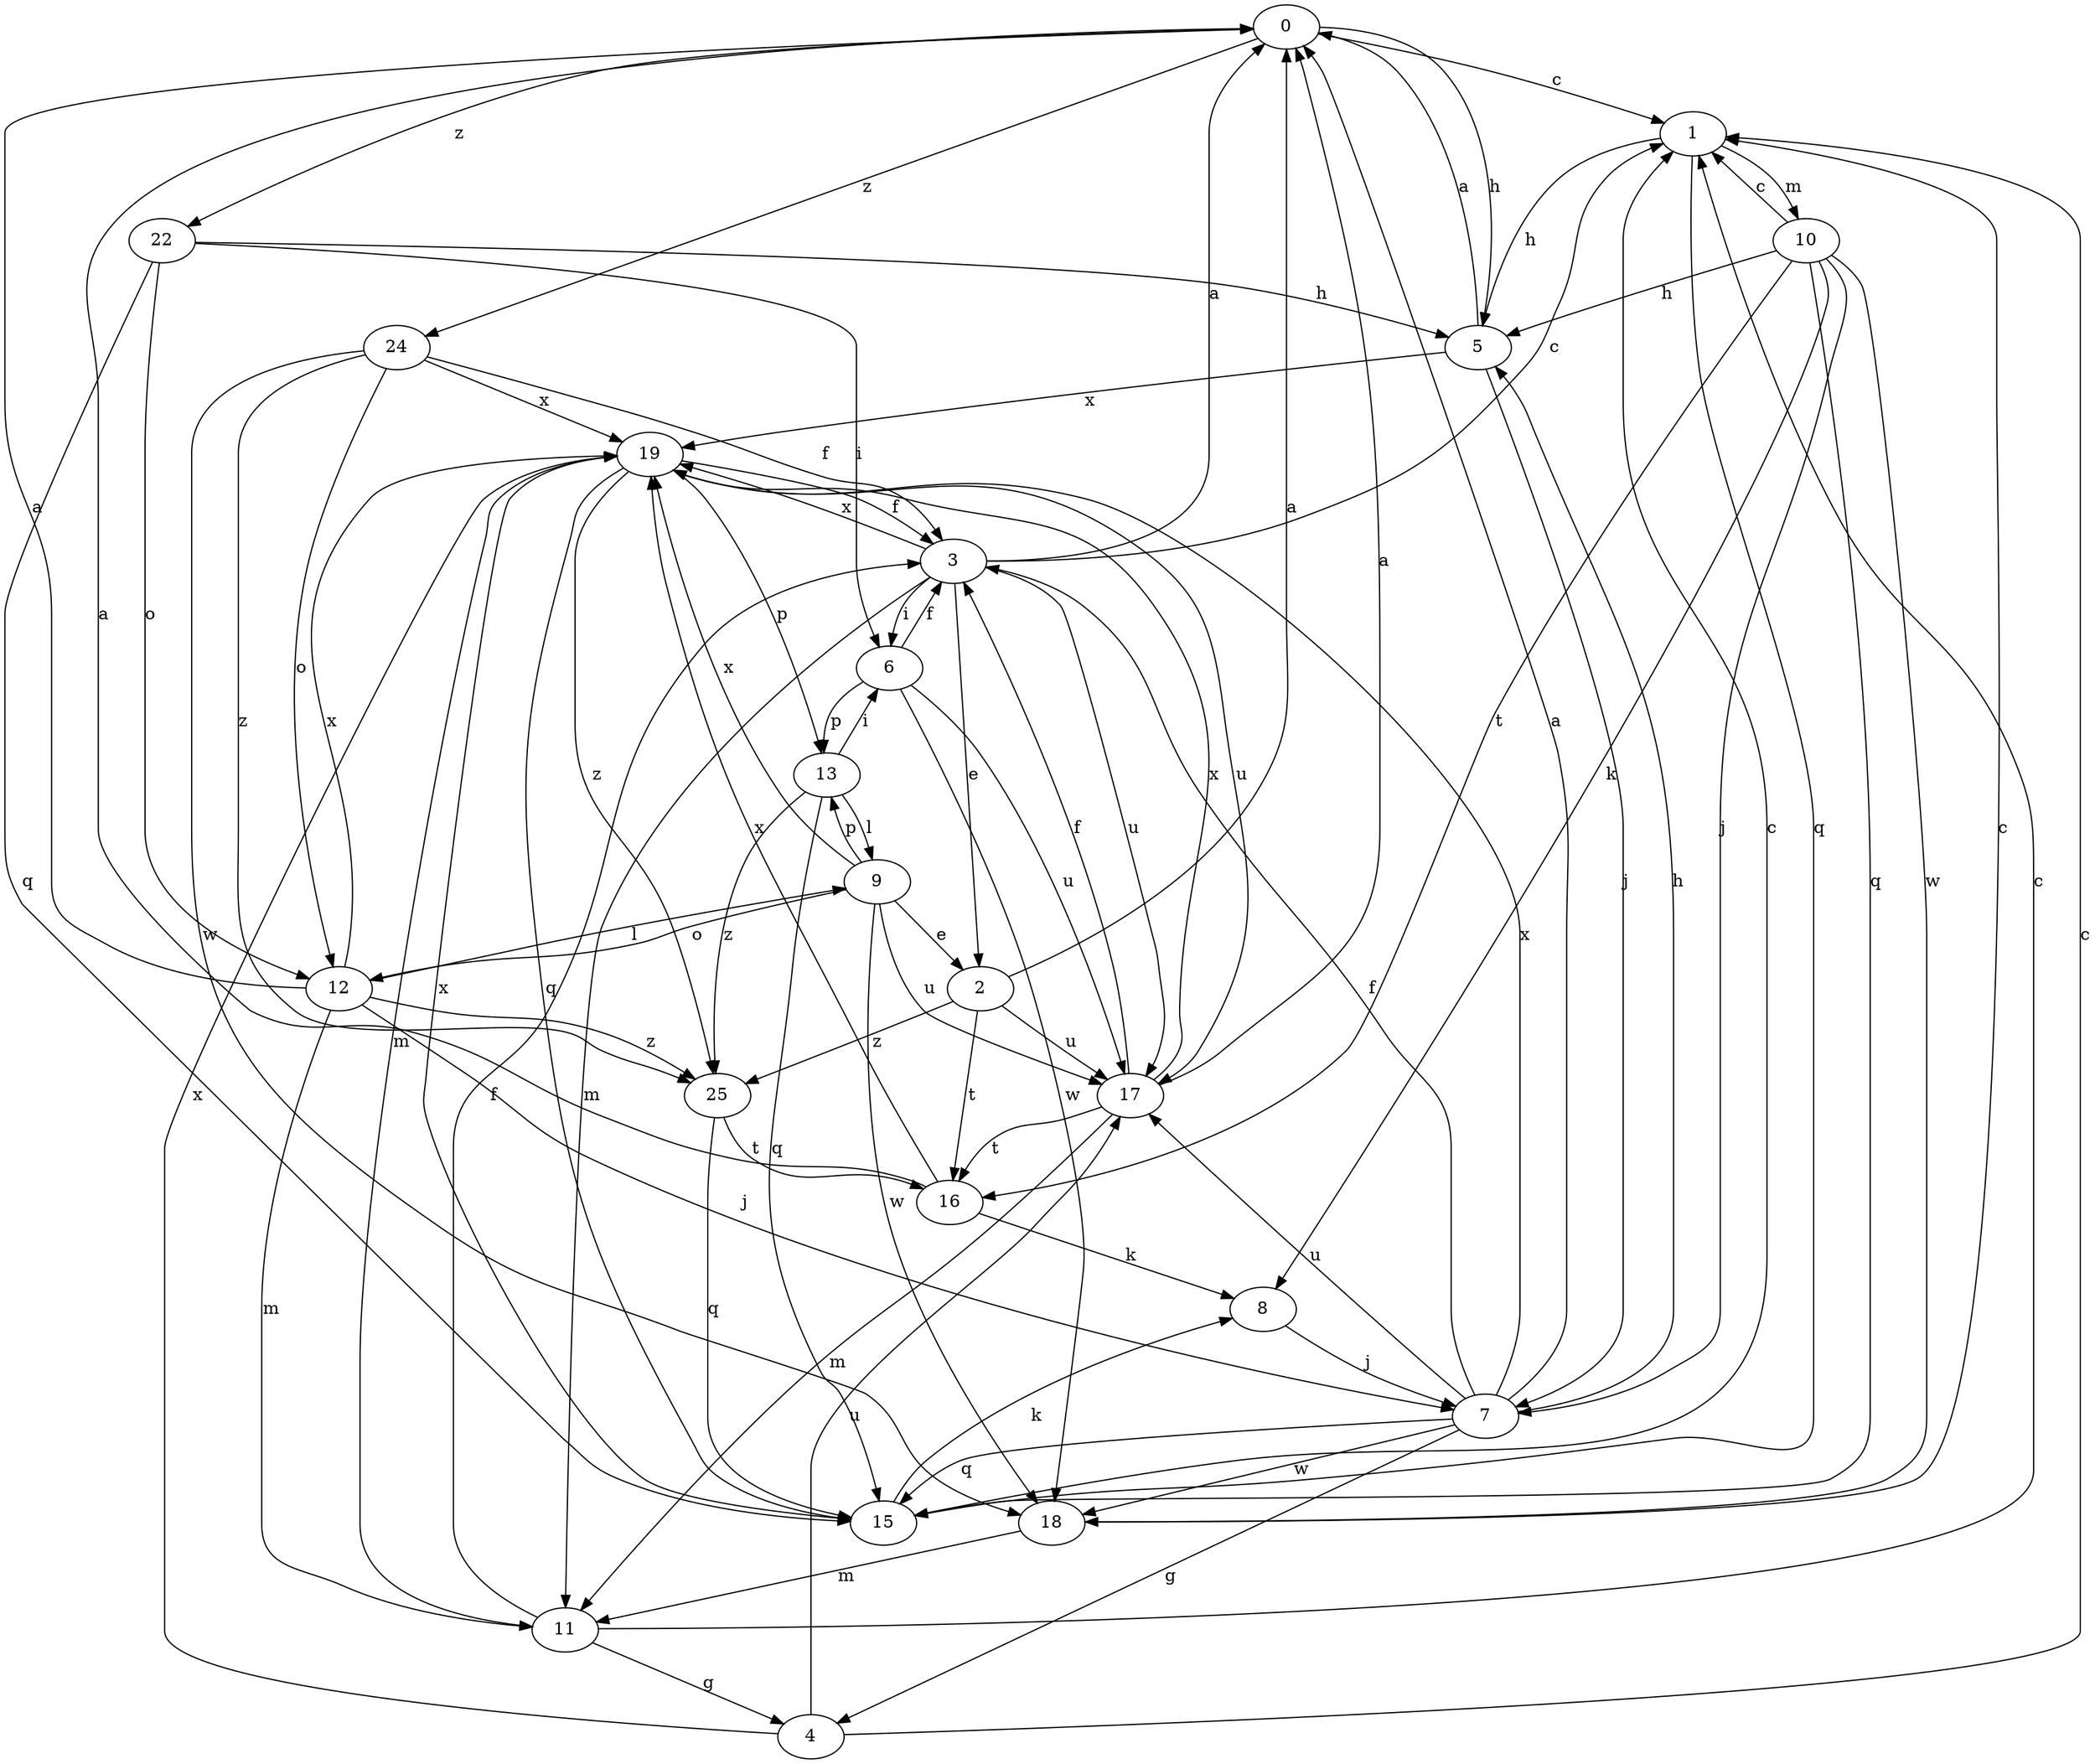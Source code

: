 strict digraph  {
0;
1;
2;
3;
4;
5;
6;
7;
8;
9;
10;
11;
12;
13;
15;
16;
17;
18;
19;
22;
24;
25;
0 -> 1  [label=c];
0 -> 5  [label=h];
0 -> 22  [label=z];
0 -> 24  [label=z];
1 -> 5  [label=h];
1 -> 10  [label=m];
1 -> 15  [label=q];
2 -> 0  [label=a];
2 -> 16  [label=t];
2 -> 17  [label=u];
2 -> 25  [label=z];
3 -> 0  [label=a];
3 -> 1  [label=c];
3 -> 2  [label=e];
3 -> 6  [label=i];
3 -> 11  [label=m];
3 -> 17  [label=u];
3 -> 19  [label=x];
4 -> 1  [label=c];
4 -> 17  [label=u];
4 -> 19  [label=x];
5 -> 0  [label=a];
5 -> 7  [label=j];
5 -> 19  [label=x];
6 -> 3  [label=f];
6 -> 13  [label=p];
6 -> 17  [label=u];
6 -> 18  [label=w];
7 -> 0  [label=a];
7 -> 3  [label=f];
7 -> 4  [label=g];
7 -> 5  [label=h];
7 -> 15  [label=q];
7 -> 17  [label=u];
7 -> 18  [label=w];
7 -> 19  [label=x];
8 -> 7  [label=j];
9 -> 2  [label=e];
9 -> 12  [label=o];
9 -> 13  [label=p];
9 -> 17  [label=u];
9 -> 18  [label=w];
9 -> 19  [label=x];
10 -> 1  [label=c];
10 -> 5  [label=h];
10 -> 7  [label=j];
10 -> 8  [label=k];
10 -> 15  [label=q];
10 -> 16  [label=t];
10 -> 18  [label=w];
11 -> 1  [label=c];
11 -> 3  [label=f];
11 -> 4  [label=g];
12 -> 0  [label=a];
12 -> 7  [label=j];
12 -> 9  [label=l];
12 -> 11  [label=m];
12 -> 19  [label=x];
12 -> 25  [label=z];
13 -> 6  [label=i];
13 -> 9  [label=l];
13 -> 15  [label=q];
13 -> 25  [label=z];
15 -> 1  [label=c];
15 -> 8  [label=k];
15 -> 19  [label=x];
16 -> 0  [label=a];
16 -> 8  [label=k];
16 -> 19  [label=x];
17 -> 0  [label=a];
17 -> 3  [label=f];
17 -> 11  [label=m];
17 -> 16  [label=t];
17 -> 19  [label=x];
18 -> 1  [label=c];
18 -> 11  [label=m];
19 -> 3  [label=f];
19 -> 11  [label=m];
19 -> 13  [label=p];
19 -> 15  [label=q];
19 -> 17  [label=u];
19 -> 25  [label=z];
22 -> 5  [label=h];
22 -> 6  [label=i];
22 -> 12  [label=o];
22 -> 15  [label=q];
24 -> 3  [label=f];
24 -> 12  [label=o];
24 -> 18  [label=w];
24 -> 19  [label=x];
24 -> 25  [label=z];
25 -> 15  [label=q];
25 -> 16  [label=t];
}
